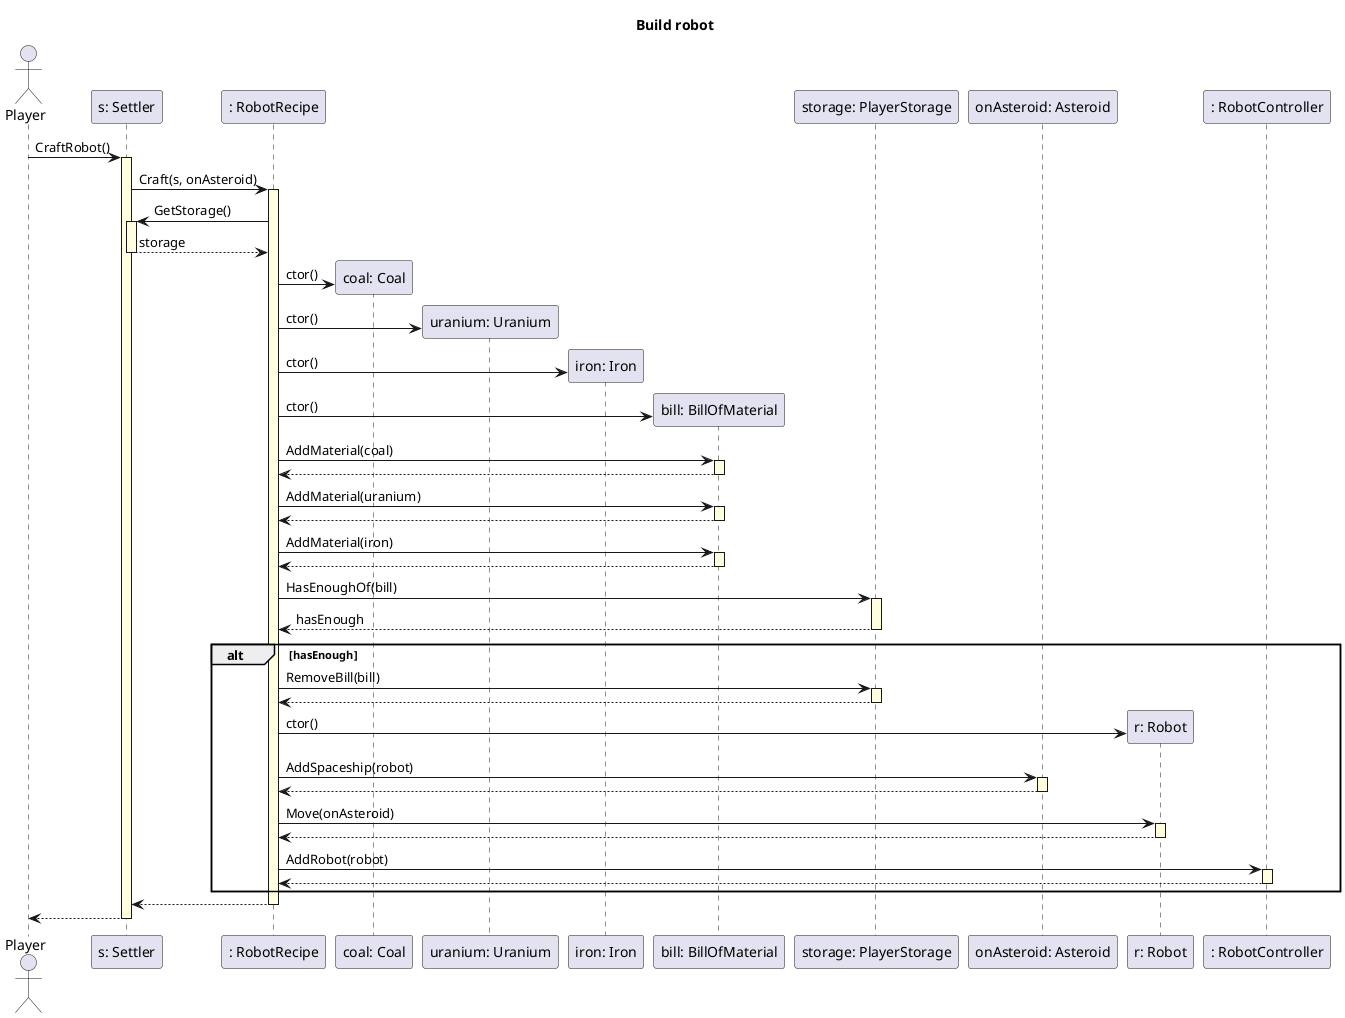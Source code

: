 @startuml
skinparam SequenceLifeLineBackgroundColor LightYellow

title "Build robot"

actor Player as US
participant "s: Settler" as settler
participant ": RobotRecipe" as robotRecipe
participant "coal: Coal" as coal
participant "uranium: Uranium" as uranium
participant "iron: Iron" as iron
participant "bill: BillOfMaterial" as bill
participant "storage: PlayerStorage" as storage
participant "onAsteroid: Asteroid" as onAsteroid
participant "r: Robot" as robot
participant ": RobotController" as controller

US -> settler ++ : CraftRobot()
settler -> robotRecipe ++ : Craft(s, onAsteroid)

robotRecipe -> settler ++ : GetStorage()
return storage

robotRecipe -> coal ** : ctor()
robotRecipe -> uranium ** : ctor()
robotRecipe -> iron ** : ctor()

robotRecipe -> bill ** : ctor()
robotRecipe -> bill ++ : AddMaterial(coal)
return
robotRecipe -> bill ++ : AddMaterial(uranium)
return
robotRecipe -> bill ++ : AddMaterial(iron)
return

robotRecipe -> storage ++ : HasEnoughOf(bill)
storage --> robotRecipe -- : hasEnough

alt hasEnough

    robotRecipe -> storage ++ : RemoveBill(bill)
    storage --> robotRecipe --

    robotRecipe -> robot ** : ctor()

    robotRecipe -> onAsteroid ++ : AddSpaceship(robot)
    onAsteroid --> robotRecipe --

    robotRecipe -> robot ++ : Move(onAsteroid)
    robot --> robotRecipe --

    robotRecipe -> controller ++ : AddRobot(robot)
    controller --> robotRecipe --

end

robotRecipe --> settler --

settler --> US --

@enduml